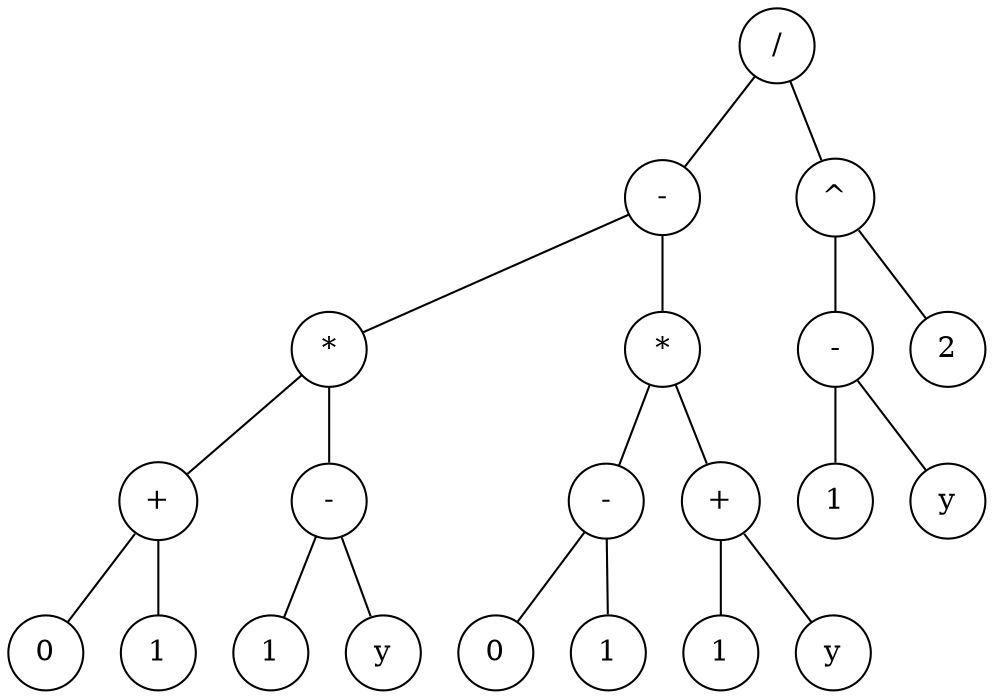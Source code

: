 graph "Arbol" { rankdir=TB; "node0"[pos="-7.0,-2.4!" label="0" shape=circle] "node2"[pos="-6.533333333333333,-1.7999999999999998!" label="+" shape=circle] "node1"[pos="-6.066666666666666,-2.4!" label="1" shape=circle] "node6"[pos="-5.6,-1.2!" label="*" shape=circle] "node3"[pos="-5.133333333333334,-2.4!" label="1" shape=circle] "node5"[pos="-4.666666666666667,-1.7999999999999998!" label="-" shape=circle] "node4"[pos="-4.2,-2.4!" label="y" shape=circle] "node14"[pos="-3.7333333333333334,-0.6!" label="-" shape=circle] "node7"[pos="-3.2666666666666666,-2.4!" label="0" shape=circle] "node9"[pos="-2.8,-1.7999999999999998!" label="-" shape=circle] "node8"[pos="-2.333333333333333,-2.4!" label="1" shape=circle] "node13"[pos="-1.8666666666666667,-1.2!" label="*" shape=circle] "node10"[pos="-1.4,-2.4!" label="1" shape=circle] "node12"[pos="-0.9333333333333336,-1.7999999999999998!" label="+" shape=circle] "node11"[pos="-0.4666666666666668,-2.4!" label="y" shape=circle] "node20"[pos="0.0,0.0!" label="/" shape=circle] "node15"[pos="0.4666666666666668,-1.7999999999999998!" label="1" shape=circle] "node17"[pos="0.9333333333333335,-1.2!" label="-" shape=circle] "node16"[pos="1.4000000000000001,-1.7999999999999998!" label="y" shape=circle] "node19"[pos="1.8666666666666667,-0.6!" label="^" shape=circle] "node18"[pos="2.3333333333333335,-1.2!" label="2" shape=circle]  node[shape=circle]  node20--node14 node14--node6 node6--node2 node2--node0  node2--node1   node6--node5 node5--node3  node5--node4    node14--node13 node13--node9 node9--node7  node9--node8   node13--node12 node12--node10  node12--node11     node20--node19 node19--node17 node17--node15  node17--node16   node19--node18   }
